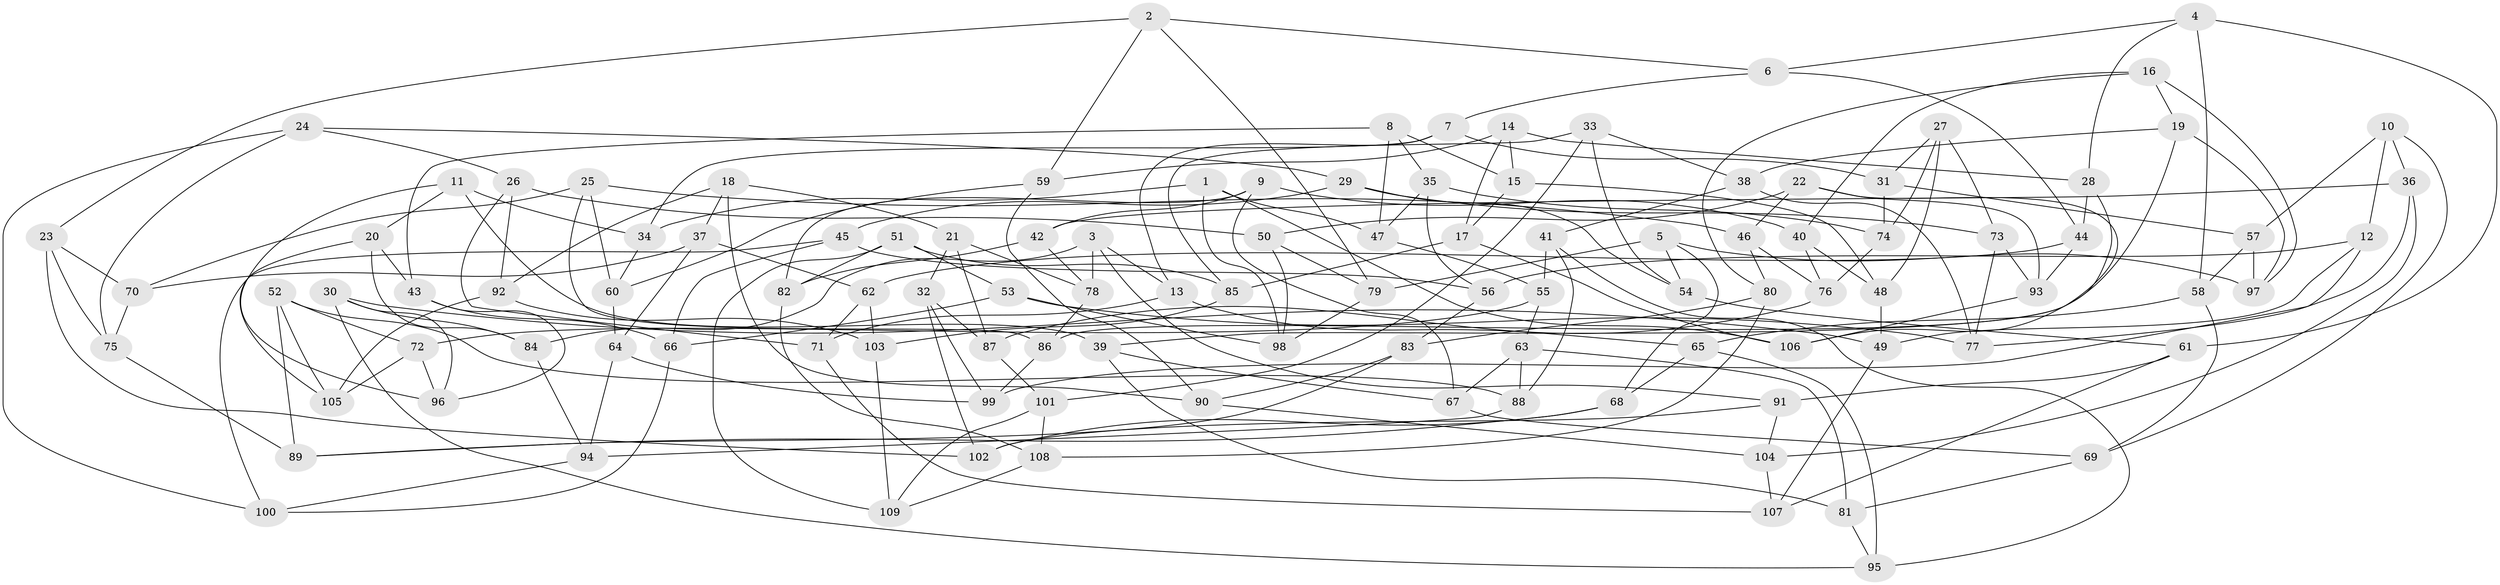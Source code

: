 // Generated by graph-tools (version 1.1) at 2025/59/03/09/25 04:59:07]
// undirected, 109 vertices, 218 edges
graph export_dot {
graph [start="1"]
  node [color=gray90,style=filled];
  1;
  2;
  3;
  4;
  5;
  6;
  7;
  8;
  9;
  10;
  11;
  12;
  13;
  14;
  15;
  16;
  17;
  18;
  19;
  20;
  21;
  22;
  23;
  24;
  25;
  26;
  27;
  28;
  29;
  30;
  31;
  32;
  33;
  34;
  35;
  36;
  37;
  38;
  39;
  40;
  41;
  42;
  43;
  44;
  45;
  46;
  47;
  48;
  49;
  50;
  51;
  52;
  53;
  54;
  55;
  56;
  57;
  58;
  59;
  60;
  61;
  62;
  63;
  64;
  65;
  66;
  67;
  68;
  69;
  70;
  71;
  72;
  73;
  74;
  75;
  76;
  77;
  78;
  79;
  80;
  81;
  82;
  83;
  84;
  85;
  86;
  87;
  88;
  89;
  90;
  91;
  92;
  93;
  94;
  95;
  96;
  97;
  98;
  99;
  100;
  101;
  102;
  103;
  104;
  105;
  106;
  107;
  108;
  109;
  1 -- 98;
  1 -- 47;
  1 -- 106;
  1 -- 34;
  2 -- 6;
  2 -- 79;
  2 -- 59;
  2 -- 23;
  3 -- 13;
  3 -- 84;
  3 -- 78;
  3 -- 91;
  4 -- 58;
  4 -- 61;
  4 -- 6;
  4 -- 28;
  5 -- 79;
  5 -- 68;
  5 -- 54;
  5 -- 97;
  6 -- 7;
  6 -- 44;
  7 -- 31;
  7 -- 34;
  7 -- 13;
  8 -- 15;
  8 -- 47;
  8 -- 43;
  8 -- 35;
  9 -- 82;
  9 -- 67;
  9 -- 40;
  9 -- 42;
  10 -- 12;
  10 -- 69;
  10 -- 57;
  10 -- 36;
  11 -- 20;
  11 -- 96;
  11 -- 34;
  11 -- 39;
  12 -- 56;
  12 -- 49;
  12 -- 99;
  13 -- 71;
  13 -- 65;
  14 -- 59;
  14 -- 28;
  14 -- 17;
  14 -- 15;
  15 -- 48;
  15 -- 17;
  16 -- 97;
  16 -- 19;
  16 -- 80;
  16 -- 40;
  17 -- 85;
  17 -- 106;
  18 -- 37;
  18 -- 92;
  18 -- 21;
  18 -- 90;
  19 -- 97;
  19 -- 38;
  19 -- 86;
  20 -- 105;
  20 -- 84;
  20 -- 43;
  21 -- 78;
  21 -- 87;
  21 -- 32;
  22 -- 50;
  22 -- 93;
  22 -- 106;
  22 -- 46;
  23 -- 70;
  23 -- 75;
  23 -- 102;
  24 -- 100;
  24 -- 26;
  24 -- 75;
  24 -- 29;
  25 -- 70;
  25 -- 86;
  25 -- 60;
  25 -- 46;
  26 -- 50;
  26 -- 71;
  26 -- 92;
  27 -- 31;
  27 -- 74;
  27 -- 73;
  27 -- 48;
  28 -- 44;
  28 -- 39;
  29 -- 73;
  29 -- 45;
  29 -- 54;
  30 -- 95;
  30 -- 84;
  30 -- 49;
  30 -- 96;
  31 -- 74;
  31 -- 57;
  32 -- 99;
  32 -- 87;
  32 -- 102;
  33 -- 54;
  33 -- 38;
  33 -- 101;
  33 -- 85;
  34 -- 60;
  35 -- 47;
  35 -- 74;
  35 -- 56;
  36 -- 42;
  36 -- 104;
  36 -- 77;
  37 -- 70;
  37 -- 62;
  37 -- 64;
  38 -- 41;
  38 -- 77;
  39 -- 67;
  39 -- 81;
  40 -- 76;
  40 -- 48;
  41 -- 88;
  41 -- 95;
  41 -- 55;
  42 -- 78;
  42 -- 82;
  43 -- 96;
  43 -- 66;
  44 -- 93;
  44 -- 62;
  45 -- 56;
  45 -- 66;
  45 -- 100;
  46 -- 80;
  46 -- 76;
  47 -- 55;
  48 -- 49;
  49 -- 107;
  50 -- 79;
  50 -- 98;
  51 -- 109;
  51 -- 82;
  51 -- 53;
  51 -- 85;
  52 -- 88;
  52 -- 105;
  52 -- 89;
  52 -- 72;
  53 -- 98;
  53 -- 77;
  53 -- 66;
  54 -- 61;
  55 -- 72;
  55 -- 63;
  56 -- 83;
  57 -- 97;
  57 -- 58;
  58 -- 69;
  58 -- 65;
  59 -- 60;
  59 -- 90;
  60 -- 64;
  61 -- 91;
  61 -- 107;
  62 -- 103;
  62 -- 71;
  63 -- 81;
  63 -- 67;
  63 -- 88;
  64 -- 99;
  64 -- 94;
  65 -- 68;
  65 -- 95;
  66 -- 100;
  67 -- 69;
  68 -- 89;
  68 -- 102;
  69 -- 81;
  70 -- 75;
  71 -- 107;
  72 -- 105;
  72 -- 96;
  73 -- 77;
  73 -- 93;
  74 -- 76;
  75 -- 89;
  76 -- 87;
  78 -- 86;
  79 -- 98;
  80 -- 108;
  80 -- 83;
  81 -- 95;
  82 -- 108;
  83 -- 89;
  83 -- 90;
  84 -- 94;
  85 -- 103;
  86 -- 99;
  87 -- 101;
  88 -- 94;
  90 -- 104;
  91 -- 102;
  91 -- 104;
  92 -- 105;
  92 -- 103;
  93 -- 106;
  94 -- 100;
  101 -- 108;
  101 -- 109;
  103 -- 109;
  104 -- 107;
  108 -- 109;
}
